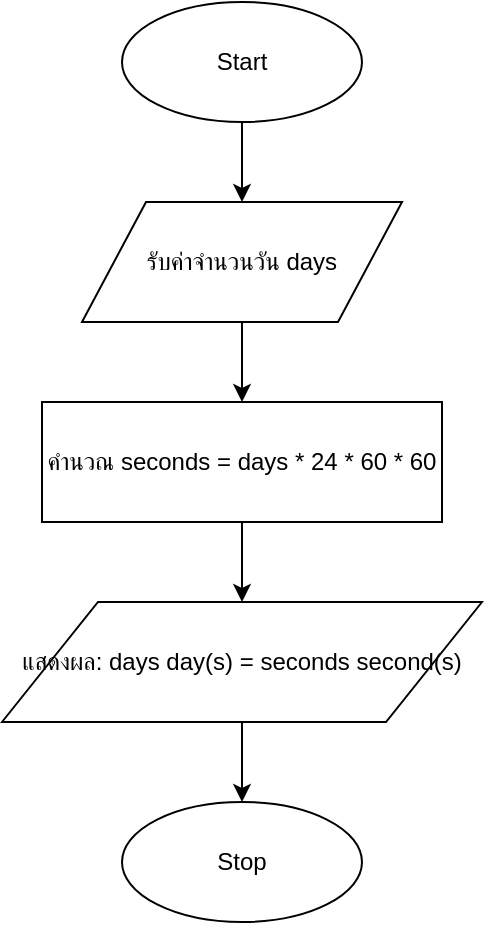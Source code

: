 <?xml version="1.0" encoding="UTF-8"?>
<mxfile>
  <diagram name="Days to Seconds Flowchart" id="daysSecondsFlow">
    <mxGraphModel dx="1200" dy="800" grid="1" gridSize="10" guides="1" tooltips="1" connect="1" arrows="1" fold="1" page="1" pageScale="1" pageWidth="827" pageHeight="1169">
      <root>
        <mxCell id="0"/>
        <mxCell id="1" parent="0"/>

        <!-- Start -->
        <mxCell id="start" value="Start" style="ellipse;whiteSpace=wrap;html=1;" vertex="1" parent="1">
          <mxGeometry x="240" y="20" width="120" height="60" as="geometry"/>
        </mxCell>

        <!-- Input days -->
        <mxCell id="input_days" value="รับค่าจำนวนวัน days" style="shape=parallelogram;whiteSpace=wrap;html=1;" vertex="1" parent="1">
          <mxGeometry x="220" y="120" width="160" height="60" as="geometry"/>
        </mxCell>

        <!-- Process: แปลงเป็นวินาที -->
        <mxCell id="convert_seconds" value="คำนวณ seconds = days * 24 * 60 * 60" style="rounded=0;whiteSpace=wrap;html=1;" vertex="1" parent="1">
          <mxGeometry x="200" y="220" width="200" height="60" as="geometry"/>
        </mxCell>

        <!-- Output -->
        <mxCell id="output" value="แสดงผล: days day(s) = seconds second(s)" style="shape=parallelogram;whiteSpace=wrap;html=1;" vertex="1" parent="1">
          <mxGeometry x="180" y="320" width="240" height="60" as="geometry"/>
        </mxCell>

        <!-- Stop -->
        <mxCell id="stop" value="Stop" style="ellipse;whiteSpace=wrap;html=1;" vertex="1" parent="1">
          <mxGeometry x="240" y="420" width="120" height="60" as="geometry"/>
        </mxCell>

        <!-- Edges -->
        <mxCell id="e1" edge="1" parent="1" source="start" target="input_days"><mxGeometry relative="1" as="geometry"/></mxCell>
        <mxCell id="e2" edge="1" parent="1" source="input_days" target="convert_seconds"><mxGeometry relative="1" as="geometry"/></mxCell>
        <mxCell id="e3" edge="1" parent="1" source="convert_seconds" target="output"><mxGeometry relative="1" as="geometry"/></mxCell>
        <mxCell id="e4" edge="1" parent="1" source="output" target="stop"><mxGeometry relative="1" as="geometry"/></mxCell>

      </root>
    </mxGraphModel>
  </diagram>
</mxfile>
